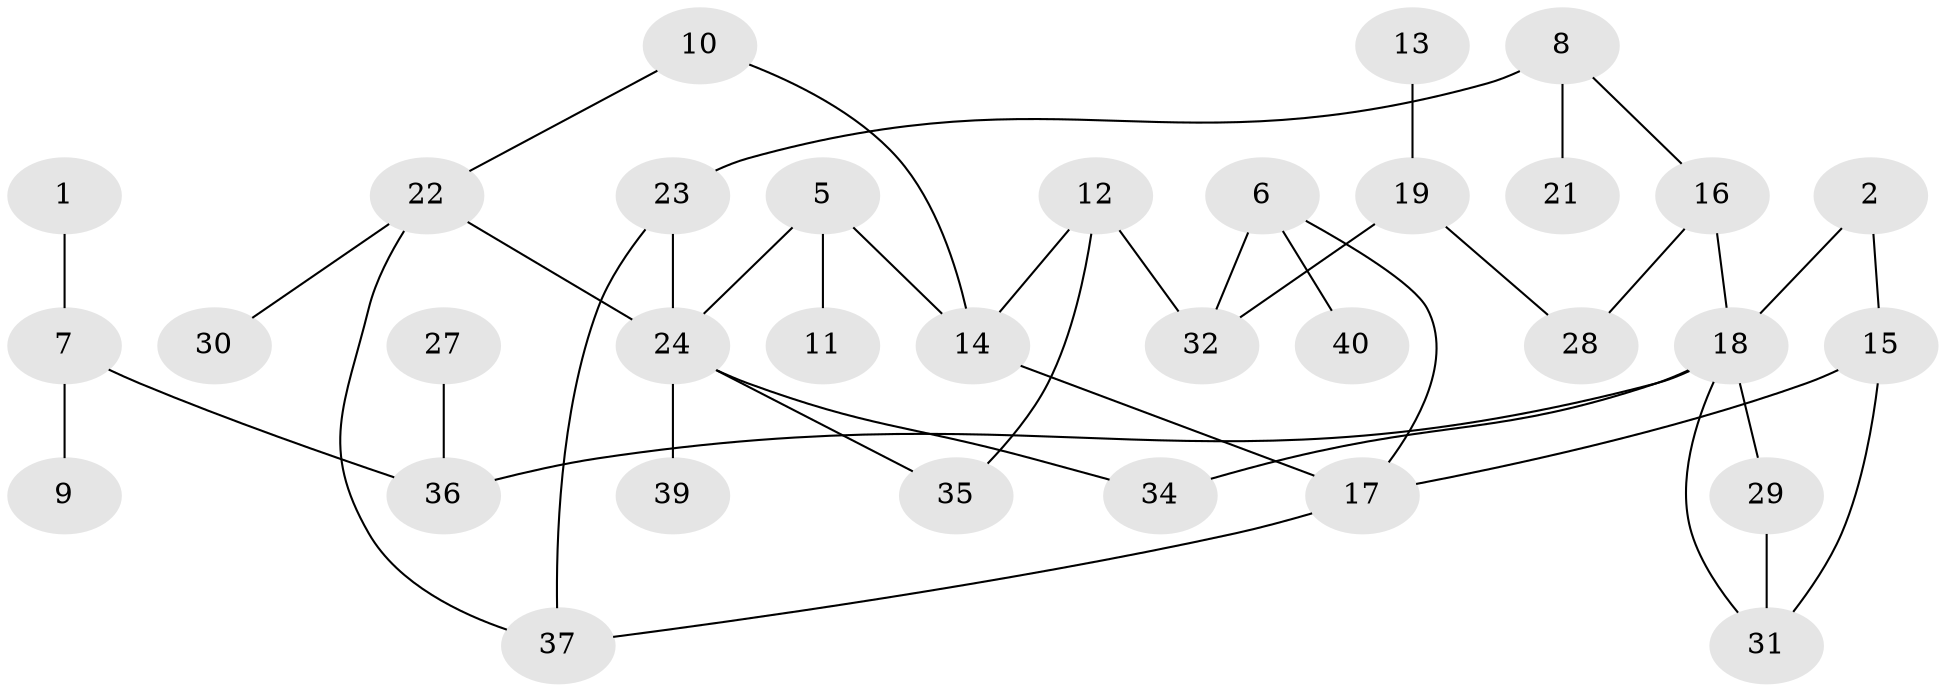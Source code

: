 // original degree distribution, {4: 0.16666666666666666, 2: 0.30303030303030304, 1: 0.2727272727272727, 3: 0.15151515151515152, 5: 0.030303030303030304, 0: 0.07575757575757576}
// Generated by graph-tools (version 1.1) at 2025/35/03/04/25 23:35:58]
// undirected, 33 vertices, 42 edges
graph export_dot {
  node [color=gray90,style=filled];
  1;
  2;
  5;
  6;
  7;
  8;
  9;
  10;
  11;
  12;
  13;
  14;
  15;
  16;
  17;
  18;
  19;
  21;
  22;
  23;
  24;
  27;
  28;
  29;
  30;
  31;
  32;
  34;
  35;
  36;
  37;
  39;
  40;
  1 -- 7 [weight=1.0];
  2 -- 15 [weight=1.0];
  2 -- 18 [weight=1.0];
  5 -- 11 [weight=1.0];
  5 -- 14 [weight=1.0];
  5 -- 24 [weight=2.0];
  6 -- 17 [weight=1.0];
  6 -- 32 [weight=1.0];
  6 -- 40 [weight=1.0];
  7 -- 9 [weight=1.0];
  7 -- 36 [weight=2.0];
  8 -- 16 [weight=1.0];
  8 -- 21 [weight=1.0];
  8 -- 23 [weight=1.0];
  10 -- 14 [weight=1.0];
  10 -- 22 [weight=1.0];
  12 -- 14 [weight=1.0];
  12 -- 32 [weight=2.0];
  12 -- 35 [weight=1.0];
  13 -- 19 [weight=1.0];
  14 -- 17 [weight=1.0];
  15 -- 17 [weight=1.0];
  15 -- 31 [weight=1.0];
  16 -- 18 [weight=1.0];
  16 -- 28 [weight=1.0];
  17 -- 37 [weight=1.0];
  18 -- 29 [weight=1.0];
  18 -- 31 [weight=1.0];
  18 -- 34 [weight=1.0];
  18 -- 36 [weight=1.0];
  19 -- 28 [weight=1.0];
  19 -- 32 [weight=1.0];
  22 -- 24 [weight=1.0];
  22 -- 30 [weight=1.0];
  22 -- 37 [weight=1.0];
  23 -- 24 [weight=1.0];
  23 -- 37 [weight=1.0];
  24 -- 34 [weight=1.0];
  24 -- 35 [weight=1.0];
  24 -- 39 [weight=1.0];
  27 -- 36 [weight=1.0];
  29 -- 31 [weight=1.0];
}
